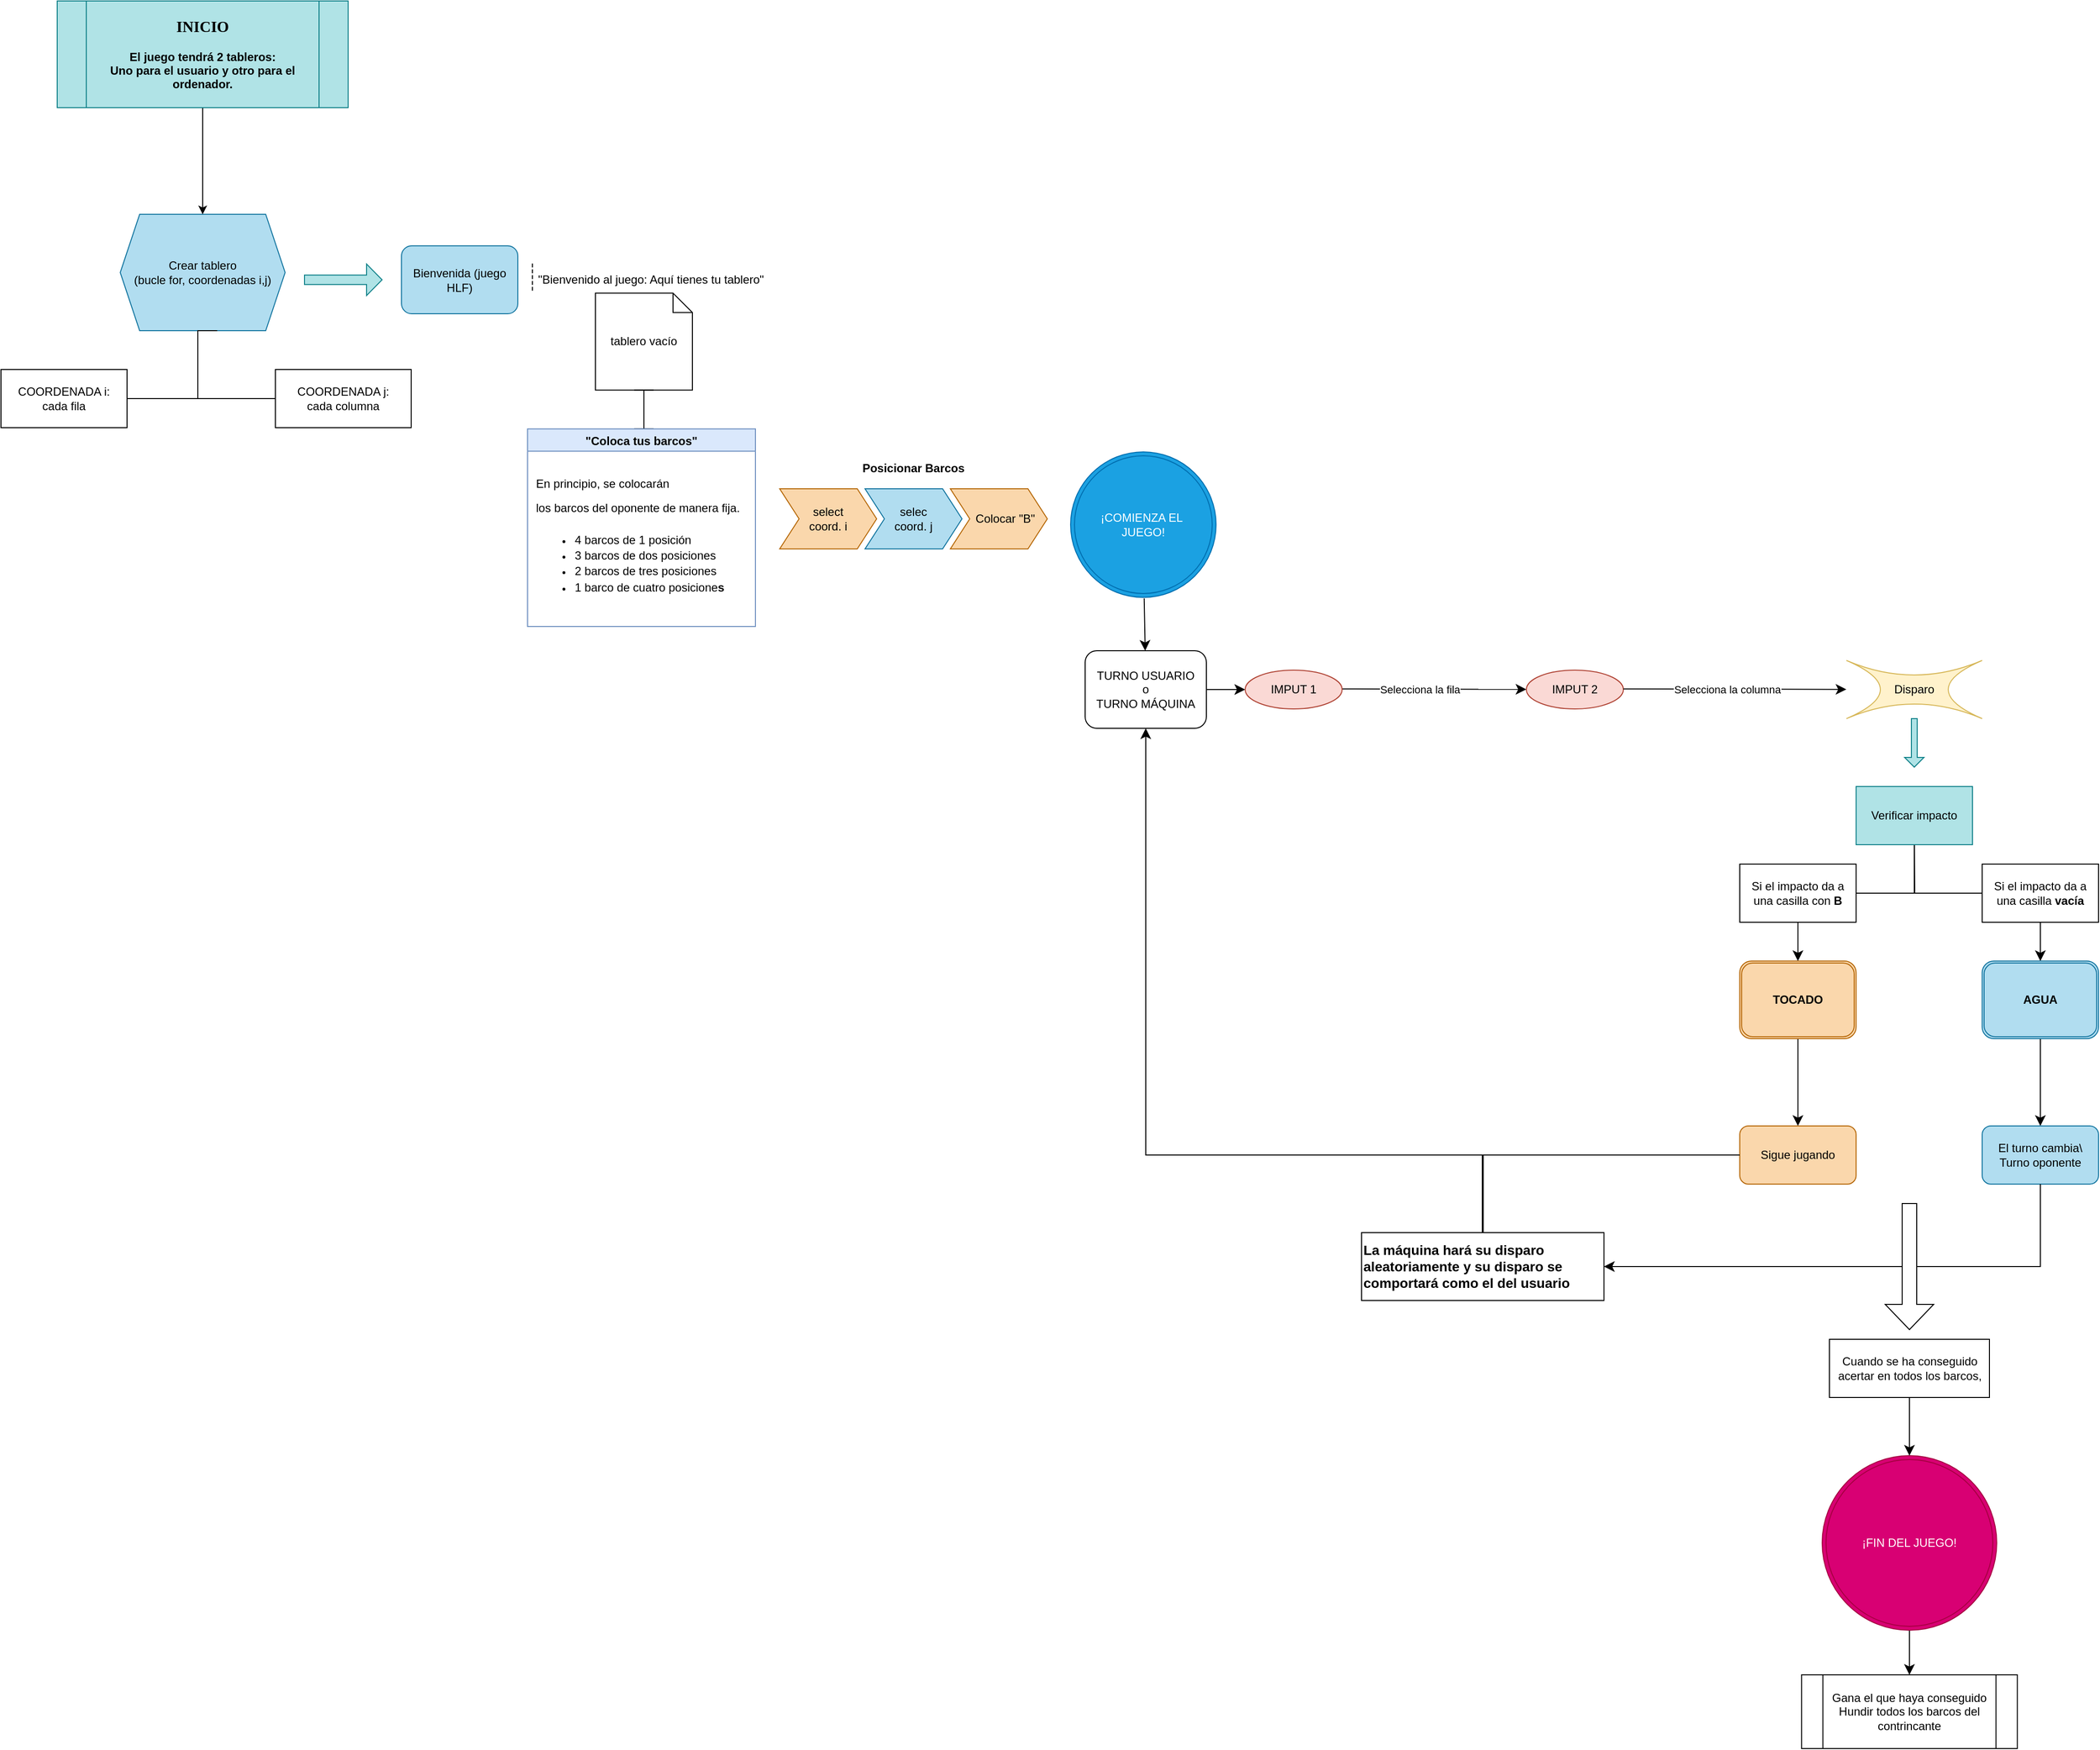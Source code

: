 <mxfile version="26.1.1">
  <diagram id="C5RBs43oDa-KdzZeNtuy" name="Page-1">
    <mxGraphModel dx="2206" dy="1729" grid="1" gridSize="10" guides="1" tooltips="1" connect="1" arrows="1" fold="1" page="1" pageScale="1" pageWidth="827" pageHeight="1169" math="0" shadow="0">
      <root>
        <mxCell id="WIyWlLk6GJQsqaUBKTNV-0" />
        <mxCell id="WIyWlLk6GJQsqaUBKTNV-1" parent="WIyWlLk6GJQsqaUBKTNV-0" />
        <mxCell id="IZafC-xWSNaEyw5Y1dcx-28" value="tablero vacío" style="shape=note;size=20;whiteSpace=wrap;html=1;" parent="WIyWlLk6GJQsqaUBKTNV-1" vertex="1">
          <mxGeometry x="200" y="291.25" width="100" height="100" as="geometry" />
        </mxCell>
        <mxCell id="WIyWlLk6GJQsqaUBKTNV-3" value="Bienvenida (juego HLF)" style="rounded=1;whiteSpace=wrap;html=1;fontSize=12;glass=0;strokeWidth=1;shadow=0;fillColor=#b1ddf0;strokeColor=#10739e;" parent="WIyWlLk6GJQsqaUBKTNV-1" vertex="1">
          <mxGeometry y="242.5" width="120" height="70" as="geometry" />
        </mxCell>
        <mxCell id="IZafC-xWSNaEyw5Y1dcx-0" value="Crear tablero&lt;div&gt;(bucle for, coordenadas i,j)&lt;/div&gt;" style="shape=hexagon;perimeter=hexagonPerimeter2;whiteSpace=wrap;html=1;fixedSize=1;fillColor=#b1ddf0;strokeColor=#10739e;" parent="WIyWlLk6GJQsqaUBKTNV-1" vertex="1">
          <mxGeometry x="-290" y="210" width="170" height="120" as="geometry" />
        </mxCell>
        <mxCell id="IZafC-xWSNaEyw5Y1dcx-7" value="" style="edgeStyle=orthogonalEdgeStyle;sourcePerimeterSpacing=0;targetPerimeterSpacing=0;startArrow=none;endArrow=none;rounded=0;targetPortConstraint=eastwest;sourcePortConstraint=northsouth;curved=0;rounded=0;fontSize=12;startSize=8;endSize=8;" parent="WIyWlLk6GJQsqaUBKTNV-1" target="IZafC-xWSNaEyw5Y1dcx-9" edge="1">
          <mxGeometry relative="1" as="geometry">
            <mxPoint x="-190" y="330" as="sourcePoint" />
            <Array as="points">
              <mxPoint x="-210" y="330" />
              <mxPoint x="-210" y="400" />
            </Array>
          </mxGeometry>
        </mxCell>
        <mxCell id="IZafC-xWSNaEyw5Y1dcx-8" value="" style="edgeStyle=orthogonalEdgeStyle;sourcePerimeterSpacing=0;targetPerimeterSpacing=0;startArrow=none;endArrow=none;rounded=0;targetPortConstraint=eastwest;sourcePortConstraint=northsouth;curved=0;rounded=0;fontSize=12;startSize=8;endSize=8;" parent="WIyWlLk6GJQsqaUBKTNV-1" target="IZafC-xWSNaEyw5Y1dcx-10" edge="1">
          <mxGeometry relative="1" as="geometry">
            <mxPoint x="-190" y="330" as="sourcePoint" />
            <Array as="points">
              <mxPoint x="-210" y="330" />
              <mxPoint x="-210" y="400" />
            </Array>
          </mxGeometry>
        </mxCell>
        <mxCell id="IZafC-xWSNaEyw5Y1dcx-9" value="COORDENADA i:&lt;div&gt;cada fila&lt;/div&gt;" style="whiteSpace=wrap;html=1;align=center;verticalAlign=middle;treeFolding=1;treeMoving=1;" parent="WIyWlLk6GJQsqaUBKTNV-1" vertex="1">
          <mxGeometry x="-413" y="370" width="130" height="60" as="geometry" />
        </mxCell>
        <mxCell id="IZafC-xWSNaEyw5Y1dcx-10" value="COORDENADA j:&lt;div&gt;cada columna&lt;/div&gt;" style="whiteSpace=wrap;html=1;align=center;verticalAlign=middle;treeFolding=1;treeMoving=1;" parent="WIyWlLk6GJQsqaUBKTNV-1" vertex="1">
          <mxGeometry x="-130" y="370" width="140" height="60" as="geometry" />
        </mxCell>
        <mxCell id="IZafC-xWSNaEyw5Y1dcx-11" value="" style="shape=singleArrow;whiteSpace=wrap;html=1;fillColor=#b0e3e6;strokeColor=#0e8088;" parent="WIyWlLk6GJQsqaUBKTNV-1" vertex="1">
          <mxGeometry x="-100" y="261.25" width="80" height="32.5" as="geometry" />
        </mxCell>
        <mxCell id="IZafC-xWSNaEyw5Y1dcx-21" value="&quot;Bienvenido al juego: Aquí tienes tu tablero&quot;" style="shape=partialRectangle;fillColor=none;align=left;verticalAlign=middle;strokeColor=none;spacingLeft=34;rotatable=0;points=[[0,0.5],[1,0.5]];portConstraint=eastwest;dropTarget=0;" parent="WIyWlLk6GJQsqaUBKTNV-1" vertex="1">
          <mxGeometry x="105" y="261.25" width="90" height="30" as="geometry" />
        </mxCell>
        <mxCell id="IZafC-xWSNaEyw5Y1dcx-22" value="" style="shape=partialRectangle;top=0;left=0;bottom=0;fillColor=none;stokeWidth=1;dashed=1;align=left;verticalAlign=middle;spacingLeft=4;spacingRight=4;overflow=hidden;rotatable=0;points=[];portConstraint=eastwest;part=1;" parent="IZafC-xWSNaEyw5Y1dcx-21" vertex="1" connectable="0">
          <mxGeometry width="30" height="30" as="geometry" />
        </mxCell>
        <mxCell id="t7COgZMmZy9F1C96WWdV-3" value="" style="edgeStyle=orthogonalEdgeStyle;rounded=0;orthogonalLoop=1;jettySize=auto;html=1;" parent="WIyWlLk6GJQsqaUBKTNV-1" source="IZafC-xWSNaEyw5Y1dcx-30" target="IZafC-xWSNaEyw5Y1dcx-0" edge="1">
          <mxGeometry relative="1" as="geometry" />
        </mxCell>
        <mxCell id="IZafC-xWSNaEyw5Y1dcx-30" value="&lt;div&gt;&lt;b&gt;&lt;font face=&quot;Lucida Console&quot; style=&quot;font-size: 16px;&quot;&gt;INICIO&lt;/font&gt;&lt;/b&gt;&lt;/div&gt;&lt;div&gt;&lt;b&gt;&lt;br&gt;&lt;/b&gt;&lt;/div&gt;&lt;b&gt;El juego tendrá 2 tableros:&lt;/b&gt;&lt;div&gt;&lt;b&gt;Uno para el usuario y otro para el ordenador.&lt;/b&gt;&lt;/div&gt;" style="shape=process;whiteSpace=wrap;html=1;backgroundOutline=1;fillColor=#b0e3e6;strokeColor=#0e8088;" parent="WIyWlLk6GJQsqaUBKTNV-1" vertex="1">
          <mxGeometry x="-355" y="-10" width="300" height="110" as="geometry" />
        </mxCell>
        <mxCell id="IZafC-xWSNaEyw5Y1dcx-41" value="" style="shape=crossbar;whiteSpace=wrap;html=1;rounded=1;direction=south;" parent="WIyWlLk6GJQsqaUBKTNV-1" vertex="1">
          <mxGeometry x="240" y="391.25" width="20" height="40" as="geometry" />
        </mxCell>
        <mxCell id="IZafC-xWSNaEyw5Y1dcx-62" value="Posicionar Barcos" style="swimlane;childLayout=stackLayout;horizontal=1;fillColor=none;horizontalStack=1;resizeParent=1;resizeParentMax=0;resizeLast=0;collapsible=0;strokeColor=none;stackBorder=10;stackSpacing=-12;resizable=1;align=center;points=[];whiteSpace=wrap;html=1;" parent="WIyWlLk6GJQsqaUBKTNV-1" vertex="1">
          <mxGeometry x="380" y="460" width="296" height="105" as="geometry" />
        </mxCell>
        <mxCell id="IZafC-xWSNaEyw5Y1dcx-63" value="select&lt;div&gt;coord. i&lt;/div&gt;" style="shape=step;perimeter=stepPerimeter;fixedSize=1;points=[];whiteSpace=wrap;html=1;fillColor=#fad7ac;strokeColor=#b46504;" parent="IZafC-xWSNaEyw5Y1dcx-62" vertex="1">
          <mxGeometry x="10" y="33" width="100" height="62" as="geometry" />
        </mxCell>
        <mxCell id="IZafC-xWSNaEyw5Y1dcx-64" value="selec&lt;div&gt;coord. j&lt;/div&gt;" style="shape=step;perimeter=stepPerimeter;fixedSize=1;points=[];whiteSpace=wrap;html=1;fillColor=#b1ddf0;strokeColor=#10739e;" parent="IZafC-xWSNaEyw5Y1dcx-62" vertex="1">
          <mxGeometry x="98" y="33" width="100" height="62" as="geometry" />
        </mxCell>
        <mxCell id="IZafC-xWSNaEyw5Y1dcx-65" value="&amp;nbsp; &amp;nbsp; Colocar &quot;B&quot;" style="shape=step;perimeter=stepPerimeter;fixedSize=1;points=[];whiteSpace=wrap;html=1;fillColor=#fad7ac;strokeColor=#b46504;" parent="IZafC-xWSNaEyw5Y1dcx-62" vertex="1">
          <mxGeometry x="186" y="33" width="100" height="62" as="geometry" />
        </mxCell>
        <mxCell id="IZafC-xWSNaEyw5Y1dcx-72" value="&quot;Coloca tus barcos&quot;" style="swimlane;fillColor=#dae8fc;strokeColor=#6c8ebf;" parent="WIyWlLk6GJQsqaUBKTNV-1" vertex="1">
          <mxGeometry x="130" y="431.25" width="235" height="203.75" as="geometry" />
        </mxCell>
        <mxCell id="IZafC-xWSNaEyw5Y1dcx-73" value="&lt;div style=&quot;line-height: 0%;&quot;&gt;&lt;h6 style=&quot;text-align: left;&quot;&gt;&lt;font style=&quot;font-size: 12px; font-weight: normal;&quot;&gt;En principio, se colocarán&lt;/font&gt;&lt;/h6&gt;&lt;h6 style=&quot;text-align: left;&quot;&gt;&lt;span style=&quot;background-color: transparent; color: light-dark(rgb(0, 0, 0), rgb(255, 255, 255)); font-weight: normal;&quot;&gt;&lt;font style=&quot;font-size: 12px;&quot;&gt;los barcos del oponente de manera fija.&amp;nbsp;&lt;/font&gt;&lt;/span&gt;&lt;/h6&gt;&lt;h6 style=&quot;line-height: 150%;&quot;&gt;&lt;ul&gt;&lt;li style=&quot;text-align: left;&quot;&gt;&lt;span style=&quot;background-color: transparent; color: light-dark(rgb(0, 0, 0), rgb(255, 255, 255)); font-weight: normal;&quot;&gt;&lt;font style=&quot;font-size: 12px;&quot;&gt;4 barcos de 1 posición&lt;/font&gt;&lt;/span&gt;&lt;/li&gt;&lt;li style=&quot;text-align: left;&quot;&gt;&lt;font style=&quot;font-size: 12px; font-weight: normal;&quot;&gt;3 barcos de dos posiciones&lt;/font&gt;&lt;/li&gt;&lt;li style=&quot;text-align: left;&quot;&gt;&lt;font style=&quot;font-size: 12px; font-weight: normal;&quot;&gt;2 barcos de tres posiciones&amp;nbsp;&lt;/font&gt;&lt;/li&gt;&lt;li style=&quot;text-align: left;&quot;&gt;&lt;font style=&quot;font-size: 12px;&quot;&gt;&lt;span style=&quot;font-weight: normal;&quot;&gt;1 barco de cuatro posicione&lt;/span&gt;s&lt;/font&gt;&lt;/li&gt;&lt;/ul&gt;&lt;/h6&gt;&lt;div&gt;&lt;/div&gt;&lt;/div&gt;" style="text;html=1;align=center;verticalAlign=middle;resizable=0;points=[];autosize=1;strokeColor=none;fillColor=none;fontSize=16;" parent="IZafC-xWSNaEyw5Y1dcx-72" vertex="1">
          <mxGeometry x="-5" y="23.75" width="240" height="180" as="geometry" />
        </mxCell>
        <mxCell id="IZafC-xWSNaEyw5Y1dcx-79" value="" style="edgeStyle=none;curved=1;rounded=0;orthogonalLoop=1;jettySize=auto;html=1;fontSize=12;startSize=8;endSize=8;" parent="WIyWlLk6GJQsqaUBKTNV-1" source="IZafC-xWSNaEyw5Y1dcx-74" target="IZafC-xWSNaEyw5Y1dcx-77" edge="1">
          <mxGeometry relative="1" as="geometry" />
        </mxCell>
        <mxCell id="IZafC-xWSNaEyw5Y1dcx-74" value="¡COMIENZA EL&amp;nbsp;&lt;div&gt;JUEGO!&lt;/div&gt;" style="ellipse;shape=doubleEllipse;whiteSpace=wrap;html=1;aspect=fixed;fillColor=#1ba1e2;strokeColor=#006EAF;fontColor=#ffffff;perimeterSpacing=1;" parent="WIyWlLk6GJQsqaUBKTNV-1" vertex="1">
          <mxGeometry x="690" y="455" width="150" height="150" as="geometry" />
        </mxCell>
        <mxCell id="IZafC-xWSNaEyw5Y1dcx-92" value="" style="edgeStyle=none;curved=1;rounded=0;orthogonalLoop=1;jettySize=auto;html=1;fontSize=12;startSize=8;endSize=8;" parent="WIyWlLk6GJQsqaUBKTNV-1" source="IZafC-xWSNaEyw5Y1dcx-77" target="IZafC-xWSNaEyw5Y1dcx-90" edge="1">
          <mxGeometry relative="1" as="geometry" />
        </mxCell>
        <mxCell id="IZafC-xWSNaEyw5Y1dcx-77" value="TURNO USUARIO&lt;div&gt;o&lt;/div&gt;&lt;div&gt;TURNO MÁQUINA&lt;/div&gt;" style="rounded=1;whiteSpace=wrap;html=1;" parent="WIyWlLk6GJQsqaUBKTNV-1" vertex="1">
          <mxGeometry x="705" y="660" width="125" height="80" as="geometry" />
        </mxCell>
        <mxCell id="IZafC-xWSNaEyw5Y1dcx-84" value="" style="endArrow=classic;html=1;rounded=0;fontSize=12;startSize=8;endSize=8;curved=1;" parent="WIyWlLk6GJQsqaUBKTNV-1" edge="1">
          <mxGeometry relative="1" as="geometry">
            <mxPoint x="955" y="699.33" as="sourcePoint" />
            <mxPoint x="1160" y="699.83" as="targetPoint" />
          </mxGeometry>
        </mxCell>
        <mxCell id="IZafC-xWSNaEyw5Y1dcx-85" value="Selecciona la fila" style="edgeLabel;resizable=0;html=1;;align=center;verticalAlign=middle;" parent="IZafC-xWSNaEyw5Y1dcx-84" connectable="0" vertex="1">
          <mxGeometry relative="1" as="geometry">
            <mxPoint x="-8" as="offset" />
          </mxGeometry>
        </mxCell>
        <mxCell id="IZafC-xWSNaEyw5Y1dcx-90" value="IMPUT 1" style="ellipse;whiteSpace=wrap;html=1;align=center;newEdgeStyle={&quot;edgeStyle&quot;:&quot;entityRelationEdgeStyle&quot;,&quot;startArrow&quot;:&quot;none&quot;,&quot;endArrow&quot;:&quot;none&quot;,&quot;segment&quot;:10,&quot;curved&quot;:1,&quot;sourcePerimeterSpacing&quot;:0,&quot;targetPerimeterSpacing&quot;:0};treeFolding=1;treeMoving=1;fillColor=#fad9d5;strokeColor=#ae4132;" parent="WIyWlLk6GJQsqaUBKTNV-1" vertex="1">
          <mxGeometry x="870" y="680" width="100" height="40" as="geometry" />
        </mxCell>
        <mxCell id="IZafC-xWSNaEyw5Y1dcx-91" value="IMPUT 2" style="ellipse;whiteSpace=wrap;html=1;align=center;newEdgeStyle={&quot;edgeStyle&quot;:&quot;entityRelationEdgeStyle&quot;,&quot;startArrow&quot;:&quot;none&quot;,&quot;endArrow&quot;:&quot;none&quot;,&quot;segment&quot;:10,&quot;curved&quot;:1,&quot;sourcePerimeterSpacing&quot;:0,&quot;targetPerimeterSpacing&quot;:0};treeFolding=1;treeMoving=1;fillColor=#fad9d5;strokeColor=#ae4132;" parent="WIyWlLk6GJQsqaUBKTNV-1" vertex="1">
          <mxGeometry x="1160" y="680" width="100" height="40" as="geometry" />
        </mxCell>
        <mxCell id="IZafC-xWSNaEyw5Y1dcx-93" value="" style="endArrow=classic;html=1;rounded=0;fontSize=12;startSize=8;endSize=8;curved=1;" parent="WIyWlLk6GJQsqaUBKTNV-1" edge="1">
          <mxGeometry relative="1" as="geometry">
            <mxPoint x="1260" y="699.33" as="sourcePoint" />
            <mxPoint x="1490" y="699.83" as="targetPoint" />
          </mxGeometry>
        </mxCell>
        <mxCell id="IZafC-xWSNaEyw5Y1dcx-94" value="Selecciona la columna" style="edgeLabel;resizable=0;html=1;;align=center;verticalAlign=middle;" parent="IZafC-xWSNaEyw5Y1dcx-93" connectable="0" vertex="1">
          <mxGeometry relative="1" as="geometry">
            <mxPoint x="-8" as="offset" />
          </mxGeometry>
        </mxCell>
        <mxCell id="IZafC-xWSNaEyw5Y1dcx-95" value="Disparo" style="shape=switch;whiteSpace=wrap;html=1;fillColor=#fff2cc;strokeColor=#d6b656;" parent="WIyWlLk6GJQsqaUBKTNV-1" vertex="1">
          <mxGeometry x="1490" y="670" width="140" height="60" as="geometry" />
        </mxCell>
        <mxCell id="IZafC-xWSNaEyw5Y1dcx-96" value="" style="edgeStyle=orthogonalEdgeStyle;sourcePerimeterSpacing=0;targetPerimeterSpacing=0;startArrow=none;endArrow=none;rounded=0;targetPortConstraint=eastwest;sourcePortConstraint=northsouth;curved=0;rounded=0;fontSize=12;startSize=8;endSize=8;" parent="WIyWlLk6GJQsqaUBKTNV-1" target="IZafC-xWSNaEyw5Y1dcx-98" edge="1">
          <mxGeometry relative="1" as="geometry">
            <mxPoint x="1560" y="840" as="sourcePoint" />
          </mxGeometry>
        </mxCell>
        <mxCell id="IZafC-xWSNaEyw5Y1dcx-97" value="" style="edgeStyle=orthogonalEdgeStyle;sourcePerimeterSpacing=0;targetPerimeterSpacing=0;startArrow=none;endArrow=none;rounded=0;targetPortConstraint=eastwest;sourcePortConstraint=northsouth;curved=0;rounded=0;fontSize=12;startSize=8;endSize=8;" parent="WIyWlLk6GJQsqaUBKTNV-1" source="IZafC-xWSNaEyw5Y1dcx-102" target="IZafC-xWSNaEyw5Y1dcx-99" edge="1">
          <mxGeometry relative="1" as="geometry">
            <mxPoint x="1560" y="840" as="sourcePoint" />
          </mxGeometry>
        </mxCell>
        <mxCell id="IZafC-xWSNaEyw5Y1dcx-104" value="" style="edgeStyle=none;curved=1;rounded=0;orthogonalLoop=1;jettySize=auto;html=1;fontSize=12;startSize=8;endSize=8;" parent="WIyWlLk6GJQsqaUBKTNV-1" source="IZafC-xWSNaEyw5Y1dcx-98" target="IZafC-xWSNaEyw5Y1dcx-103" edge="1">
          <mxGeometry relative="1" as="geometry" />
        </mxCell>
        <mxCell id="IZafC-xWSNaEyw5Y1dcx-98" value="Si el impacto da a una casilla con &lt;b&gt;B&lt;/b&gt;" style="whiteSpace=wrap;html=1;align=center;verticalAlign=middle;treeFolding=1;treeMoving=1;" parent="WIyWlLk6GJQsqaUBKTNV-1" vertex="1">
          <mxGeometry x="1380" y="880" width="120" height="60" as="geometry" />
        </mxCell>
        <mxCell id="IZafC-xWSNaEyw5Y1dcx-106" value="" style="edgeStyle=none;curved=1;rounded=0;orthogonalLoop=1;jettySize=auto;html=1;fontSize=12;startSize=8;endSize=8;" parent="WIyWlLk6GJQsqaUBKTNV-1" source="IZafC-xWSNaEyw5Y1dcx-99" target="IZafC-xWSNaEyw5Y1dcx-105" edge="1">
          <mxGeometry relative="1" as="geometry" />
        </mxCell>
        <mxCell id="IZafC-xWSNaEyw5Y1dcx-99" value="Si el impacto da a una casilla &lt;b&gt;vacía&lt;/b&gt;" style="whiteSpace=wrap;html=1;align=center;verticalAlign=middle;treeFolding=1;treeMoving=1;" parent="WIyWlLk6GJQsqaUBKTNV-1" vertex="1">
          <mxGeometry x="1630" y="880" width="120" height="60" as="geometry" />
        </mxCell>
        <mxCell id="IZafC-xWSNaEyw5Y1dcx-100" value="" style="shape=singleArrow;direction=south;whiteSpace=wrap;html=1;fillColor=#b0e3e6;strokeColor=#0e8088;" parent="WIyWlLk6GJQsqaUBKTNV-1" vertex="1">
          <mxGeometry x="1550" y="730" width="20" height="50" as="geometry" />
        </mxCell>
        <mxCell id="IZafC-xWSNaEyw5Y1dcx-108" value="" style="edgeStyle=none;curved=1;rounded=0;orthogonalLoop=1;jettySize=auto;html=1;fontSize=12;startSize=8;endSize=8;" parent="WIyWlLk6GJQsqaUBKTNV-1" source="IZafC-xWSNaEyw5Y1dcx-103" target="IZafC-xWSNaEyw5Y1dcx-107" edge="1">
          <mxGeometry relative="1" as="geometry" />
        </mxCell>
        <mxCell id="IZafC-xWSNaEyw5Y1dcx-103" value="&lt;b&gt;TOCADO&lt;/b&gt;" style="shape=ext;double=1;rounded=1;whiteSpace=wrap;html=1;fillColor=#fad7ac;strokeColor=#b46504;" parent="WIyWlLk6GJQsqaUBKTNV-1" vertex="1">
          <mxGeometry x="1380" y="980" width="120" height="80" as="geometry" />
        </mxCell>
        <mxCell id="IZafC-xWSNaEyw5Y1dcx-110" value="" style="edgeStyle=none;curved=1;rounded=0;orthogonalLoop=1;jettySize=auto;html=1;fontSize=12;startSize=8;endSize=8;" parent="WIyWlLk6GJQsqaUBKTNV-1" source="IZafC-xWSNaEyw5Y1dcx-105" target="IZafC-xWSNaEyw5Y1dcx-109" edge="1">
          <mxGeometry relative="1" as="geometry" />
        </mxCell>
        <mxCell id="IZafC-xWSNaEyw5Y1dcx-105" value="&lt;b&gt;AGUA&lt;/b&gt;" style="shape=ext;double=1;rounded=1;whiteSpace=wrap;html=1;fillColor=#b1ddf0;strokeColor=#10739e;" parent="WIyWlLk6GJQsqaUBKTNV-1" vertex="1">
          <mxGeometry x="1630" y="980" width="120" height="80" as="geometry" />
        </mxCell>
        <mxCell id="IZafC-xWSNaEyw5Y1dcx-107" value="Sigue jugando" style="whiteSpace=wrap;html=1;fillColor=#fad7ac;strokeColor=#b46504;rounded=1;" parent="WIyWlLk6GJQsqaUBKTNV-1" vertex="1">
          <mxGeometry x="1380" y="1150" width="120" height="60" as="geometry" />
        </mxCell>
        <mxCell id="IZafC-xWSNaEyw5Y1dcx-109" value="El turno cambia\ Turno oponente" style="whiteSpace=wrap;html=1;fillColor=#b1ddf0;strokeColor=#10739e;rounded=1;" parent="WIyWlLk6GJQsqaUBKTNV-1" vertex="1">
          <mxGeometry x="1630" y="1150" width="120" height="60" as="geometry" />
        </mxCell>
        <mxCell id="IZafC-xWSNaEyw5Y1dcx-111" value="" style="edgeStyle=segmentEdgeStyle;endArrow=classic;html=1;curved=0;rounded=0;endSize=8;startSize=8;fontSize=12;entryX=0.5;entryY=1;entryDx=0;entryDy=0;" parent="WIyWlLk6GJQsqaUBKTNV-1" target="IZafC-xWSNaEyw5Y1dcx-77" edge="1">
          <mxGeometry width="50" height="50" relative="1" as="geometry">
            <mxPoint x="1380" y="1180" as="sourcePoint" />
            <mxPoint x="770" y="760" as="targetPoint" />
          </mxGeometry>
        </mxCell>
        <mxCell id="IZafC-xWSNaEyw5Y1dcx-112" value="" style="edgeStyle=orthogonalEdgeStyle;sourcePerimeterSpacing=0;targetPerimeterSpacing=0;startArrow=none;endArrow=none;rounded=0;targetPortConstraint=eastwest;sourcePortConstraint=northsouth;curved=0;rounded=0;fontSize=12;startSize=8;endSize=8;" parent="WIyWlLk6GJQsqaUBKTNV-1" target="IZafC-xWSNaEyw5Y1dcx-102" edge="1">
          <mxGeometry relative="1" as="geometry">
            <mxPoint x="1560" y="840" as="sourcePoint" />
            <mxPoint x="1630" y="910" as="targetPoint" />
          </mxGeometry>
        </mxCell>
        <mxCell id="IZafC-xWSNaEyw5Y1dcx-102" value="Verificar impacto" style="rounded=0;whiteSpace=wrap;html=1;fillColor=#b0e3e6;strokeColor=#0e8088;" parent="WIyWlLk6GJQsqaUBKTNV-1" vertex="1">
          <mxGeometry x="1500" y="800" width="120" height="60" as="geometry" />
        </mxCell>
        <mxCell id="IZafC-xWSNaEyw5Y1dcx-115" value="&lt;h3&gt;La máquina hará su disparo aleatoriamente y su disparo se comportará como el del usuario&lt;/h3&gt;" style="rounded=0;whiteSpace=wrap;html=1;align=left;" parent="WIyWlLk6GJQsqaUBKTNV-1" vertex="1">
          <mxGeometry x="990" y="1260" width="250" height="70" as="geometry" />
        </mxCell>
        <mxCell id="IZafC-xWSNaEyw5Y1dcx-121" value="" style="line;strokeWidth=2;direction=south;html=1;" parent="WIyWlLk6GJQsqaUBKTNV-1" vertex="1">
          <mxGeometry x="1110" y="1180" width="10" height="80" as="geometry" />
        </mxCell>
        <mxCell id="IZafC-xWSNaEyw5Y1dcx-123" value="" style="edgeStyle=elbowEdgeStyle;elbow=horizontal;endArrow=classic;html=1;curved=0;rounded=0;endSize=8;startSize=8;fontSize=12;entryX=1;entryY=0.5;entryDx=0;entryDy=0;exitX=0.5;exitY=1;exitDx=0;exitDy=0;" parent="WIyWlLk6GJQsqaUBKTNV-1" source="IZafC-xWSNaEyw5Y1dcx-109" target="IZafC-xWSNaEyw5Y1dcx-115" edge="1">
          <mxGeometry width="50" height="50" relative="1" as="geometry">
            <mxPoint x="1730" y="1310" as="sourcePoint" />
            <mxPoint x="1300" y="1290" as="targetPoint" />
            <Array as="points">
              <mxPoint x="1690" y="1230" />
              <mxPoint x="1680" y="1310" />
            </Array>
          </mxGeometry>
        </mxCell>
        <mxCell id="IZafC-xWSNaEyw5Y1dcx-132" value="" style="edgeStyle=none;curved=1;rounded=0;orthogonalLoop=1;jettySize=auto;html=1;fontSize=12;startSize=8;endSize=8;" parent="WIyWlLk6GJQsqaUBKTNV-1" source="IZafC-xWSNaEyw5Y1dcx-124" target="IZafC-xWSNaEyw5Y1dcx-128" edge="1">
          <mxGeometry relative="1" as="geometry" />
        </mxCell>
        <mxCell id="IZafC-xWSNaEyw5Y1dcx-124" value="¡FIN DEL JUEGO!" style="ellipse;shape=doubleEllipse;whiteSpace=wrap;html=1;aspect=fixed;fillColor=#d80073;fontColor=#ffffff;strokeColor=#A50040;" parent="WIyWlLk6GJQsqaUBKTNV-1" vertex="1">
          <mxGeometry x="1465" y="1490" width="180" height="180" as="geometry" />
        </mxCell>
        <mxCell id="IZafC-xWSNaEyw5Y1dcx-125" value="" style="shape=singleArrow;direction=south;whiteSpace=wrap;html=1;" parent="WIyWlLk6GJQsqaUBKTNV-1" vertex="1">
          <mxGeometry x="1530" y="1230" width="50" height="130" as="geometry" />
        </mxCell>
        <mxCell id="IZafC-xWSNaEyw5Y1dcx-127" value="" style="edgeStyle=none;curved=1;rounded=0;orthogonalLoop=1;jettySize=auto;html=1;fontSize=12;startSize=8;endSize=8;" parent="WIyWlLk6GJQsqaUBKTNV-1" source="IZafC-xWSNaEyw5Y1dcx-126" target="IZafC-xWSNaEyw5Y1dcx-124" edge="1">
          <mxGeometry relative="1" as="geometry" />
        </mxCell>
        <mxCell id="IZafC-xWSNaEyw5Y1dcx-126" value="Cuando se ha conseguido acertar en todos los barcos," style="rounded=0;whiteSpace=wrap;html=1;" parent="WIyWlLk6GJQsqaUBKTNV-1" vertex="1">
          <mxGeometry x="1472.5" y="1370" width="165" height="60" as="geometry" />
        </mxCell>
        <mxCell id="IZafC-xWSNaEyw5Y1dcx-128" value="Gana el que haya conseguido Hundir todos los barcos del contrincante" style="shape=process;whiteSpace=wrap;html=1;backgroundOutline=1;" parent="WIyWlLk6GJQsqaUBKTNV-1" vertex="1">
          <mxGeometry x="1443.75" y="1716" width="222.5" height="76" as="geometry" />
        </mxCell>
      </root>
    </mxGraphModel>
  </diagram>
</mxfile>
